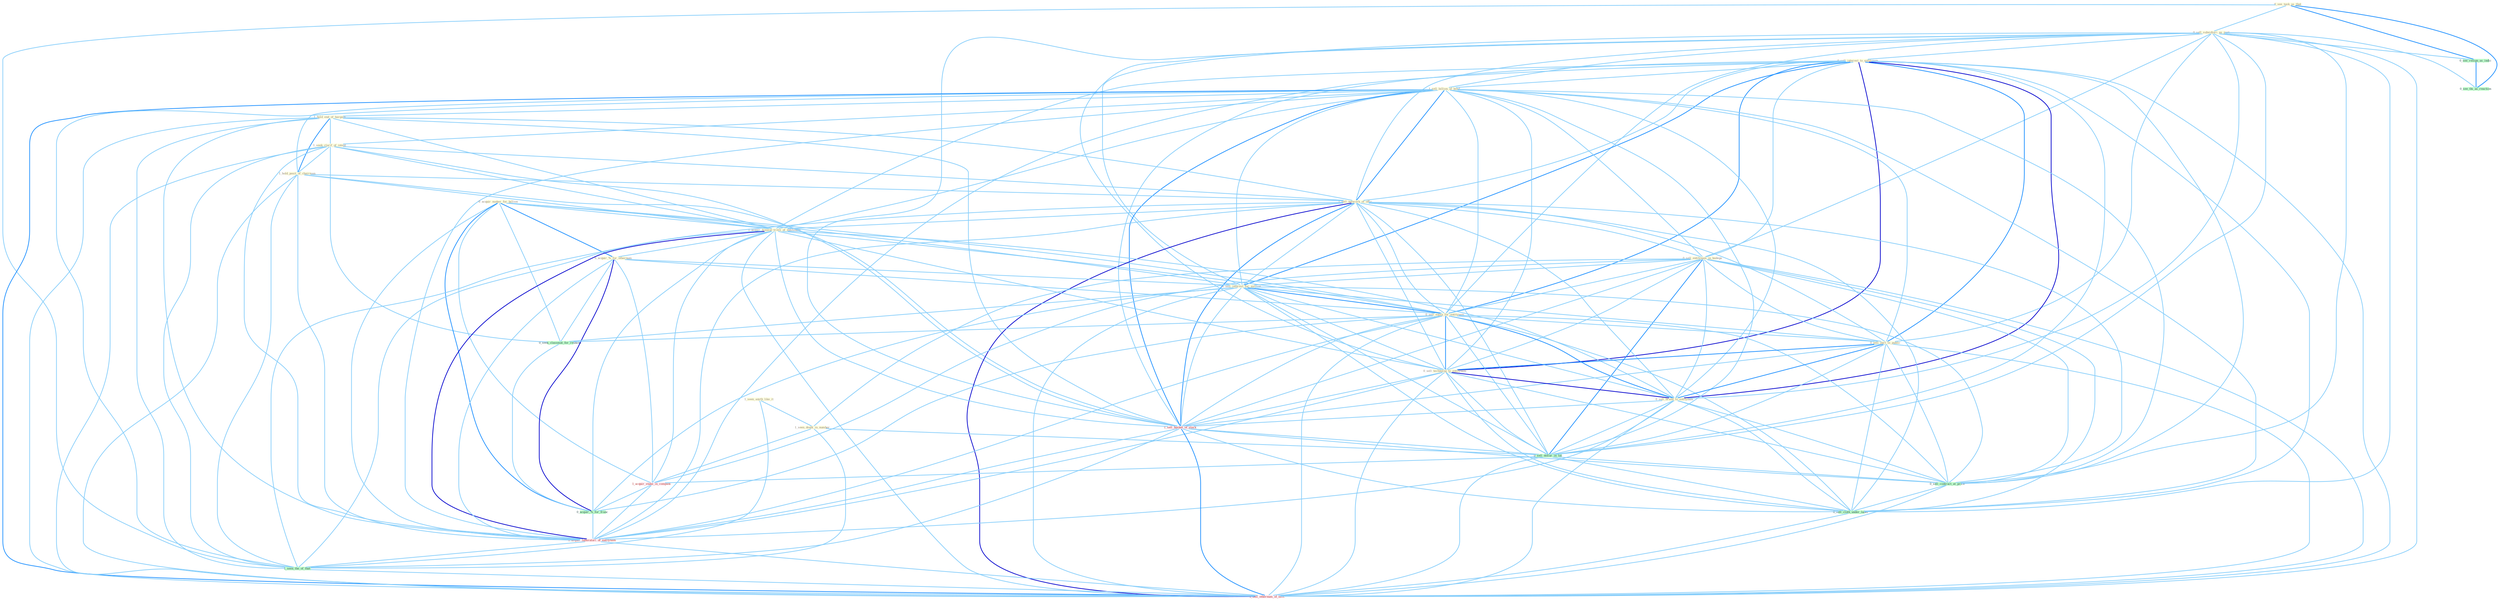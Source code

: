 Graph G{ 
    node
    [shape=polygon,style=filled,width=.5,height=.06,color="#BDFCC9",fixedsize=true,fontsize=4,
    fontcolor="#2f4f4f"];
    {node
    [color="#ffffe0", fontcolor="#8b7d6b"] "0_see_task_as_that " "0_sell_subsidiari_as_part " "0_sell_interest_to_entitynam " "1_sell_billion_of_bond " "1_hold_end_of_bargain " "1_seek_clarif_of_intent " "0_acquir_maker_for_billion " "1_hold_posit_of_chairman " "1_sell_network_of_offic " "0_sell_entitynam_in_bodega " "1_acquir_treasur-trove_of_entitynam " "0_acquir_%_for_othernum " "0_sell_interest_for_million " "0_sell_equip_for_entitynam " "0_sell_part_to_public " "0_sell_technolog_to_entitynam " "1_seen_anyth_like_it " "0_sell_brand_to_entitynam " "1_seen_doubl_in_number "}
{node [color="#fff0f5", fontcolor="#b22222"] "1_sell_basket_of_stock " "1_acquir_stake_in_compani " "1_acquir_laboratori_of_entitynam " "1_sell_othernum_of_offic "}
edge [color="#B0E2FF"];

	"0_see_task_as_that " -- "0_sell_subsidiari_as_part " [w="1", color="#87cefa" ];
	"0_see_task_as_that " -- "0_see_resign_as_indic " [w="2", color="#1e90ff" , len=0.8];
	"0_see_task_as_that " -- "1_seen_the_of_that " [w="1", color="#87cefa" ];
	"0_see_task_as_that " -- "0_see_thi_as_reaction " [w="2", color="#1e90ff" , len=0.8];
	"0_sell_subsidiari_as_part " -- "0_sell_interest_to_entitynam " [w="1", color="#87cefa" ];
	"0_sell_subsidiari_as_part " -- "1_sell_billion_of_bond " [w="1", color="#87cefa" ];
	"0_sell_subsidiari_as_part " -- "1_sell_network_of_offic " [w="1", color="#87cefa" ];
	"0_sell_subsidiari_as_part " -- "0_sell_entitynam_in_bodega " [w="1", color="#87cefa" ];
	"0_sell_subsidiari_as_part " -- "0_sell_interest_for_million " [w="1", color="#87cefa" ];
	"0_sell_subsidiari_as_part " -- "0_sell_equip_for_entitynam " [w="1", color="#87cefa" ];
	"0_sell_subsidiari_as_part " -- "0_sell_part_to_public " [w="1", color="#87cefa" ];
	"0_sell_subsidiari_as_part " -- "0_sell_technolog_to_entitynam " [w="1", color="#87cefa" ];
	"0_sell_subsidiari_as_part " -- "0_sell_brand_to_entitynam " [w="1", color="#87cefa" ];
	"0_sell_subsidiari_as_part " -- "1_sell_basket_of_stock " [w="1", color="#87cefa" ];
	"0_sell_subsidiari_as_part " -- "0_sell_dollar_in_lot " [w="1", color="#87cefa" ];
	"0_sell_subsidiari_as_part " -- "0_see_resign_as_indic " [w="1", color="#87cefa" ];
	"0_sell_subsidiari_as_part " -- "0_sell_contract_at_price " [w="1", color="#87cefa" ];
	"0_sell_subsidiari_as_part " -- "0_sell_cloth_under_label " [w="1", color="#87cefa" ];
	"0_sell_subsidiari_as_part " -- "1_sell_othernum_of_offic " [w="1", color="#87cefa" ];
	"0_sell_subsidiari_as_part " -- "0_see_thi_as_reaction " [w="1", color="#87cefa" ];
	"0_sell_interest_to_entitynam " -- "1_sell_billion_of_bond " [w="1", color="#87cefa" ];
	"0_sell_interest_to_entitynam " -- "1_sell_network_of_offic " [w="1", color="#87cefa" ];
	"0_sell_interest_to_entitynam " -- "0_sell_entitynam_in_bodega " [w="1", color="#87cefa" ];
	"0_sell_interest_to_entitynam " -- "1_acquir_treasur-trove_of_entitynam " [w="1", color="#87cefa" ];
	"0_sell_interest_to_entitynam " -- "0_sell_interest_for_million " [w="2", color="#1e90ff" , len=0.8];
	"0_sell_interest_to_entitynam " -- "0_sell_equip_for_entitynam " [w="2", color="#1e90ff" , len=0.8];
	"0_sell_interest_to_entitynam " -- "0_sell_part_to_public " [w="2", color="#1e90ff" , len=0.8];
	"0_sell_interest_to_entitynam " -- "0_sell_technolog_to_entitynam " [w="3", color="#0000cd" , len=0.6];
	"0_sell_interest_to_entitynam " -- "0_sell_brand_to_entitynam " [w="3", color="#0000cd" , len=0.6];
	"0_sell_interest_to_entitynam " -- "1_sell_basket_of_stock " [w="1", color="#87cefa" ];
	"0_sell_interest_to_entitynam " -- "0_sell_dollar_in_lot " [w="1", color="#87cefa" ];
	"0_sell_interest_to_entitynam " -- "0_sell_contract_at_price " [w="1", color="#87cefa" ];
	"0_sell_interest_to_entitynam " -- "1_acquir_laboratori_of_entitynam " [w="1", color="#87cefa" ];
	"0_sell_interest_to_entitynam " -- "0_sell_cloth_under_label " [w="1", color="#87cefa" ];
	"0_sell_interest_to_entitynam " -- "1_sell_othernum_of_offic " [w="1", color="#87cefa" ];
	"1_sell_billion_of_bond " -- "1_hold_end_of_bargain " [w="1", color="#87cefa" ];
	"1_sell_billion_of_bond " -- "1_seek_clarif_of_intent " [w="1", color="#87cefa" ];
	"1_sell_billion_of_bond " -- "1_hold_posit_of_chairman " [w="1", color="#87cefa" ];
	"1_sell_billion_of_bond " -- "1_sell_network_of_offic " [w="2", color="#1e90ff" , len=0.8];
	"1_sell_billion_of_bond " -- "0_sell_entitynam_in_bodega " [w="1", color="#87cefa" ];
	"1_sell_billion_of_bond " -- "1_acquir_treasur-trove_of_entitynam " [w="1", color="#87cefa" ];
	"1_sell_billion_of_bond " -- "0_sell_interest_for_million " [w="1", color="#87cefa" ];
	"1_sell_billion_of_bond " -- "0_sell_equip_for_entitynam " [w="1", color="#87cefa" ];
	"1_sell_billion_of_bond " -- "0_sell_part_to_public " [w="1", color="#87cefa" ];
	"1_sell_billion_of_bond " -- "0_sell_technolog_to_entitynam " [w="1", color="#87cefa" ];
	"1_sell_billion_of_bond " -- "0_sell_brand_to_entitynam " [w="1", color="#87cefa" ];
	"1_sell_billion_of_bond " -- "1_sell_basket_of_stock " [w="2", color="#1e90ff" , len=0.8];
	"1_sell_billion_of_bond " -- "0_sell_dollar_in_lot " [w="1", color="#87cefa" ];
	"1_sell_billion_of_bond " -- "0_sell_contract_at_price " [w="1", color="#87cefa" ];
	"1_sell_billion_of_bond " -- "1_acquir_laboratori_of_entitynam " [w="1", color="#87cefa" ];
	"1_sell_billion_of_bond " -- "0_sell_cloth_under_label " [w="1", color="#87cefa" ];
	"1_sell_billion_of_bond " -- "1_seen_the_of_that " [w="1", color="#87cefa" ];
	"1_sell_billion_of_bond " -- "1_sell_othernum_of_offic " [w="2", color="#1e90ff" , len=0.8];
	"1_hold_end_of_bargain " -- "1_seek_clarif_of_intent " [w="1", color="#87cefa" ];
	"1_hold_end_of_bargain " -- "1_hold_posit_of_chairman " [w="2", color="#1e90ff" , len=0.8];
	"1_hold_end_of_bargain " -- "1_sell_network_of_offic " [w="1", color="#87cefa" ];
	"1_hold_end_of_bargain " -- "1_acquir_treasur-trove_of_entitynam " [w="1", color="#87cefa" ];
	"1_hold_end_of_bargain " -- "1_sell_basket_of_stock " [w="1", color="#87cefa" ];
	"1_hold_end_of_bargain " -- "1_acquir_laboratori_of_entitynam " [w="1", color="#87cefa" ];
	"1_hold_end_of_bargain " -- "1_seen_the_of_that " [w="1", color="#87cefa" ];
	"1_hold_end_of_bargain " -- "1_sell_othernum_of_offic " [w="1", color="#87cefa" ];
	"1_seek_clarif_of_intent " -- "1_hold_posit_of_chairman " [w="1", color="#87cefa" ];
	"1_seek_clarif_of_intent " -- "1_sell_network_of_offic " [w="1", color="#87cefa" ];
	"1_seek_clarif_of_intent " -- "1_acquir_treasur-trove_of_entitynam " [w="1", color="#87cefa" ];
	"1_seek_clarif_of_intent " -- "0_seek_classmat_for_reunion " [w="1", color="#87cefa" ];
	"1_seek_clarif_of_intent " -- "1_sell_basket_of_stock " [w="1", color="#87cefa" ];
	"1_seek_clarif_of_intent " -- "1_acquir_laboratori_of_entitynam " [w="1", color="#87cefa" ];
	"1_seek_clarif_of_intent " -- "1_seen_the_of_that " [w="1", color="#87cefa" ];
	"1_seek_clarif_of_intent " -- "1_sell_othernum_of_offic " [w="1", color="#87cefa" ];
	"0_acquir_maker_for_billion " -- "1_acquir_treasur-trove_of_entitynam " [w="1", color="#87cefa" ];
	"0_acquir_maker_for_billion " -- "0_acquir_%_for_othernum " [w="2", color="#1e90ff" , len=0.8];
	"0_acquir_maker_for_billion " -- "0_sell_interest_for_million " [w="1", color="#87cefa" ];
	"0_acquir_maker_for_billion " -- "0_sell_equip_for_entitynam " [w="1", color="#87cefa" ];
	"0_acquir_maker_for_billion " -- "0_seek_classmat_for_reunion " [w="1", color="#87cefa" ];
	"0_acquir_maker_for_billion " -- "1_acquir_stake_in_compani " [w="1", color="#87cefa" ];
	"0_acquir_maker_for_billion " -- "0_acquir_%_for_franc " [w="2", color="#1e90ff" , len=0.8];
	"0_acquir_maker_for_billion " -- "1_acquir_laboratori_of_entitynam " [w="1", color="#87cefa" ];
	"1_hold_posit_of_chairman " -- "1_sell_network_of_offic " [w="1", color="#87cefa" ];
	"1_hold_posit_of_chairman " -- "1_acquir_treasur-trove_of_entitynam " [w="1", color="#87cefa" ];
	"1_hold_posit_of_chairman " -- "1_sell_basket_of_stock " [w="1", color="#87cefa" ];
	"1_hold_posit_of_chairman " -- "1_acquir_laboratori_of_entitynam " [w="1", color="#87cefa" ];
	"1_hold_posit_of_chairman " -- "1_seen_the_of_that " [w="1", color="#87cefa" ];
	"1_hold_posit_of_chairman " -- "1_sell_othernum_of_offic " [w="1", color="#87cefa" ];
	"1_sell_network_of_offic " -- "0_sell_entitynam_in_bodega " [w="1", color="#87cefa" ];
	"1_sell_network_of_offic " -- "1_acquir_treasur-trove_of_entitynam " [w="1", color="#87cefa" ];
	"1_sell_network_of_offic " -- "0_sell_interest_for_million " [w="1", color="#87cefa" ];
	"1_sell_network_of_offic " -- "0_sell_equip_for_entitynam " [w="1", color="#87cefa" ];
	"1_sell_network_of_offic " -- "0_sell_part_to_public " [w="1", color="#87cefa" ];
	"1_sell_network_of_offic " -- "0_sell_technolog_to_entitynam " [w="1", color="#87cefa" ];
	"1_sell_network_of_offic " -- "0_sell_brand_to_entitynam " [w="1", color="#87cefa" ];
	"1_sell_network_of_offic " -- "1_sell_basket_of_stock " [w="2", color="#1e90ff" , len=0.8];
	"1_sell_network_of_offic " -- "0_sell_dollar_in_lot " [w="1", color="#87cefa" ];
	"1_sell_network_of_offic " -- "0_sell_contract_at_price " [w="1", color="#87cefa" ];
	"1_sell_network_of_offic " -- "1_acquir_laboratori_of_entitynam " [w="1", color="#87cefa" ];
	"1_sell_network_of_offic " -- "0_sell_cloth_under_label " [w="1", color="#87cefa" ];
	"1_sell_network_of_offic " -- "1_seen_the_of_that " [w="1", color="#87cefa" ];
	"1_sell_network_of_offic " -- "1_sell_othernum_of_offic " [w="3", color="#0000cd" , len=0.6];
	"0_sell_entitynam_in_bodega " -- "0_sell_interest_for_million " [w="1", color="#87cefa" ];
	"0_sell_entitynam_in_bodega " -- "0_sell_equip_for_entitynam " [w="1", color="#87cefa" ];
	"0_sell_entitynam_in_bodega " -- "0_sell_part_to_public " [w="1", color="#87cefa" ];
	"0_sell_entitynam_in_bodega " -- "0_sell_technolog_to_entitynam " [w="1", color="#87cefa" ];
	"0_sell_entitynam_in_bodega " -- "0_sell_brand_to_entitynam " [w="1", color="#87cefa" ];
	"0_sell_entitynam_in_bodega " -- "1_seen_doubl_in_number " [w="1", color="#87cefa" ];
	"0_sell_entitynam_in_bodega " -- "1_sell_basket_of_stock " [w="1", color="#87cefa" ];
	"0_sell_entitynam_in_bodega " -- "0_sell_dollar_in_lot " [w="2", color="#1e90ff" , len=0.8];
	"0_sell_entitynam_in_bodega " -- "1_acquir_stake_in_compani " [w="1", color="#87cefa" ];
	"0_sell_entitynam_in_bodega " -- "0_sell_contract_at_price " [w="1", color="#87cefa" ];
	"0_sell_entitynam_in_bodega " -- "0_sell_cloth_under_label " [w="1", color="#87cefa" ];
	"0_sell_entitynam_in_bodega " -- "1_sell_othernum_of_offic " [w="1", color="#87cefa" ];
	"1_acquir_treasur-trove_of_entitynam " -- "0_acquir_%_for_othernum " [w="1", color="#87cefa" ];
	"1_acquir_treasur-trove_of_entitynam " -- "0_sell_equip_for_entitynam " [w="1", color="#87cefa" ];
	"1_acquir_treasur-trove_of_entitynam " -- "0_sell_technolog_to_entitynam " [w="1", color="#87cefa" ];
	"1_acquir_treasur-trove_of_entitynam " -- "0_sell_brand_to_entitynam " [w="1", color="#87cefa" ];
	"1_acquir_treasur-trove_of_entitynam " -- "1_sell_basket_of_stock " [w="1", color="#87cefa" ];
	"1_acquir_treasur-trove_of_entitynam " -- "1_acquir_stake_in_compani " [w="1", color="#87cefa" ];
	"1_acquir_treasur-trove_of_entitynam " -- "0_acquir_%_for_franc " [w="1", color="#87cefa" ];
	"1_acquir_treasur-trove_of_entitynam " -- "1_acquir_laboratori_of_entitynam " [w="3", color="#0000cd" , len=0.6];
	"1_acquir_treasur-trove_of_entitynam " -- "1_seen_the_of_that " [w="1", color="#87cefa" ];
	"1_acquir_treasur-trove_of_entitynam " -- "1_sell_othernum_of_offic " [w="1", color="#87cefa" ];
	"0_acquir_%_for_othernum " -- "0_sell_interest_for_million " [w="1", color="#87cefa" ];
	"0_acquir_%_for_othernum " -- "0_sell_equip_for_entitynam " [w="1", color="#87cefa" ];
	"0_acquir_%_for_othernum " -- "0_seek_classmat_for_reunion " [w="1", color="#87cefa" ];
	"0_acquir_%_for_othernum " -- "1_acquir_stake_in_compani " [w="1", color="#87cefa" ];
	"0_acquir_%_for_othernum " -- "0_acquir_%_for_franc " [w="3", color="#0000cd" , len=0.6];
	"0_acquir_%_for_othernum " -- "1_acquir_laboratori_of_entitynam " [w="1", color="#87cefa" ];
	"0_sell_interest_for_million " -- "0_sell_equip_for_entitynam " [w="2", color="#1e90ff" , len=0.8];
	"0_sell_interest_for_million " -- "0_sell_part_to_public " [w="1", color="#87cefa" ];
	"0_sell_interest_for_million " -- "0_sell_technolog_to_entitynam " [w="1", color="#87cefa" ];
	"0_sell_interest_for_million " -- "0_sell_brand_to_entitynam " [w="1", color="#87cefa" ];
	"0_sell_interest_for_million " -- "0_seek_classmat_for_reunion " [w="1", color="#87cefa" ];
	"0_sell_interest_for_million " -- "1_sell_basket_of_stock " [w="1", color="#87cefa" ];
	"0_sell_interest_for_million " -- "0_sell_dollar_in_lot " [w="1", color="#87cefa" ];
	"0_sell_interest_for_million " -- "0_acquir_%_for_franc " [w="1", color="#87cefa" ];
	"0_sell_interest_for_million " -- "0_sell_contract_at_price " [w="1", color="#87cefa" ];
	"0_sell_interest_for_million " -- "0_sell_cloth_under_label " [w="1", color="#87cefa" ];
	"0_sell_interest_for_million " -- "1_sell_othernum_of_offic " [w="1", color="#87cefa" ];
	"0_sell_equip_for_entitynam " -- "0_sell_part_to_public " [w="1", color="#87cefa" ];
	"0_sell_equip_for_entitynam " -- "0_sell_technolog_to_entitynam " [w="2", color="#1e90ff" , len=0.8];
	"0_sell_equip_for_entitynam " -- "0_sell_brand_to_entitynam " [w="2", color="#1e90ff" , len=0.8];
	"0_sell_equip_for_entitynam " -- "0_seek_classmat_for_reunion " [w="1", color="#87cefa" ];
	"0_sell_equip_for_entitynam " -- "1_sell_basket_of_stock " [w="1", color="#87cefa" ];
	"0_sell_equip_for_entitynam " -- "0_sell_dollar_in_lot " [w="1", color="#87cefa" ];
	"0_sell_equip_for_entitynam " -- "0_acquir_%_for_franc " [w="1", color="#87cefa" ];
	"0_sell_equip_for_entitynam " -- "0_sell_contract_at_price " [w="1", color="#87cefa" ];
	"0_sell_equip_for_entitynam " -- "1_acquir_laboratori_of_entitynam " [w="1", color="#87cefa" ];
	"0_sell_equip_for_entitynam " -- "0_sell_cloth_under_label " [w="1", color="#87cefa" ];
	"0_sell_equip_for_entitynam " -- "1_sell_othernum_of_offic " [w="1", color="#87cefa" ];
	"0_sell_part_to_public " -- "0_sell_technolog_to_entitynam " [w="2", color="#1e90ff" , len=0.8];
	"0_sell_part_to_public " -- "0_sell_brand_to_entitynam " [w="2", color="#1e90ff" , len=0.8];
	"0_sell_part_to_public " -- "1_sell_basket_of_stock " [w="1", color="#87cefa" ];
	"0_sell_part_to_public " -- "0_sell_dollar_in_lot " [w="1", color="#87cefa" ];
	"0_sell_part_to_public " -- "0_sell_contract_at_price " [w="1", color="#87cefa" ];
	"0_sell_part_to_public " -- "0_sell_cloth_under_label " [w="1", color="#87cefa" ];
	"0_sell_part_to_public " -- "1_sell_othernum_of_offic " [w="1", color="#87cefa" ];
	"0_sell_technolog_to_entitynam " -- "0_sell_brand_to_entitynam " [w="3", color="#0000cd" , len=0.6];
	"0_sell_technolog_to_entitynam " -- "1_sell_basket_of_stock " [w="1", color="#87cefa" ];
	"0_sell_technolog_to_entitynam " -- "0_sell_dollar_in_lot " [w="1", color="#87cefa" ];
	"0_sell_technolog_to_entitynam " -- "0_sell_contract_at_price " [w="1", color="#87cefa" ];
	"0_sell_technolog_to_entitynam " -- "1_acquir_laboratori_of_entitynam " [w="1", color="#87cefa" ];
	"0_sell_technolog_to_entitynam " -- "0_sell_cloth_under_label " [w="1", color="#87cefa" ];
	"0_sell_technolog_to_entitynam " -- "1_sell_othernum_of_offic " [w="1", color="#87cefa" ];
	"1_seen_anyth_like_it " -- "1_seen_doubl_in_number " [w="1", color="#87cefa" ];
	"1_seen_anyth_like_it " -- "1_seen_the_of_that " [w="1", color="#87cefa" ];
	"0_sell_brand_to_entitynam " -- "1_sell_basket_of_stock " [w="1", color="#87cefa" ];
	"0_sell_brand_to_entitynam " -- "0_sell_dollar_in_lot " [w="1", color="#87cefa" ];
	"0_sell_brand_to_entitynam " -- "0_sell_contract_at_price " [w="1", color="#87cefa" ];
	"0_sell_brand_to_entitynam " -- "1_acquir_laboratori_of_entitynam " [w="1", color="#87cefa" ];
	"0_sell_brand_to_entitynam " -- "0_sell_cloth_under_label " [w="1", color="#87cefa" ];
	"0_sell_brand_to_entitynam " -- "1_sell_othernum_of_offic " [w="1", color="#87cefa" ];
	"1_seen_doubl_in_number " -- "0_sell_dollar_in_lot " [w="1", color="#87cefa" ];
	"1_seen_doubl_in_number " -- "1_acquir_stake_in_compani " [w="1", color="#87cefa" ];
	"1_seen_doubl_in_number " -- "1_seen_the_of_that " [w="1", color="#87cefa" ];
	"0_seek_classmat_for_reunion " -- "0_acquir_%_for_franc " [w="1", color="#87cefa" ];
	"1_sell_basket_of_stock " -- "0_sell_dollar_in_lot " [w="1", color="#87cefa" ];
	"1_sell_basket_of_stock " -- "0_sell_contract_at_price " [w="1", color="#87cefa" ];
	"1_sell_basket_of_stock " -- "1_acquir_laboratori_of_entitynam " [w="1", color="#87cefa" ];
	"1_sell_basket_of_stock " -- "0_sell_cloth_under_label " [w="1", color="#87cefa" ];
	"1_sell_basket_of_stock " -- "1_seen_the_of_that " [w="1", color="#87cefa" ];
	"1_sell_basket_of_stock " -- "1_sell_othernum_of_offic " [w="2", color="#1e90ff" , len=0.8];
	"0_sell_dollar_in_lot " -- "1_acquir_stake_in_compani " [w="1", color="#87cefa" ];
	"0_sell_dollar_in_lot " -- "0_sell_contract_at_price " [w="1", color="#87cefa" ];
	"0_sell_dollar_in_lot " -- "0_sell_cloth_under_label " [w="1", color="#87cefa" ];
	"0_sell_dollar_in_lot " -- "1_sell_othernum_of_offic " [w="1", color="#87cefa" ];
	"0_see_resign_as_indic " -- "0_see_thi_as_reaction " [w="2", color="#1e90ff" , len=0.8];
	"1_acquir_stake_in_compani " -- "0_acquir_%_for_franc " [w="1", color="#87cefa" ];
	"1_acquir_stake_in_compani " -- "1_acquir_laboratori_of_entitynam " [w="1", color="#87cefa" ];
	"0_acquir_%_for_franc " -- "1_acquir_laboratori_of_entitynam " [w="1", color="#87cefa" ];
	"0_sell_contract_at_price " -- "0_sell_cloth_under_label " [w="1", color="#87cefa" ];
	"0_sell_contract_at_price " -- "1_sell_othernum_of_offic " [w="1", color="#87cefa" ];
	"1_acquir_laboratori_of_entitynam " -- "1_seen_the_of_that " [w="1", color="#87cefa" ];
	"1_acquir_laboratori_of_entitynam " -- "1_sell_othernum_of_offic " [w="1", color="#87cefa" ];
	"0_sell_cloth_under_label " -- "1_sell_othernum_of_offic " [w="1", color="#87cefa" ];
	"1_seen_the_of_that " -- "1_sell_othernum_of_offic " [w="1", color="#87cefa" ];
}